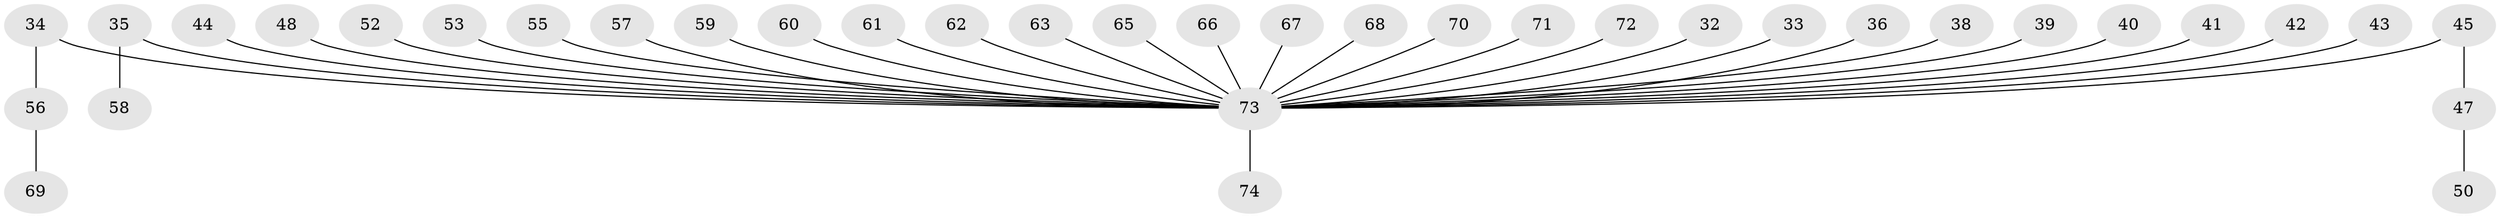 // original degree distribution, {8: 0.013513513513513514, 6: 0.013513513513513514, 5: 0.013513513513513514, 4: 0.12162162162162163, 3: 0.0945945945945946, 1: 0.5405405405405406, 2: 0.20270270270270271}
// Generated by graph-tools (version 1.1) at 2025/52/03/09/25 04:52:30]
// undirected, 37 vertices, 36 edges
graph export_dot {
graph [start="1"]
  node [color=gray90,style=filled];
  32;
  33;
  34;
  35;
  36;
  38;
  39;
  40;
  41;
  42;
  43;
  44;
  45;
  47;
  48;
  50;
  52;
  53;
  55;
  56;
  57;
  58;
  59;
  60;
  61;
  62;
  63;
  65;
  66;
  67;
  68;
  69;
  70;
  71;
  72;
  73 [super="+3+9+26+4+46+8+10+11+12+22+51+15+20+49+54+64+37+23+27+28+29"];
  74;
  32 -- 73;
  33 -- 73;
  34 -- 56;
  34 -- 73;
  35 -- 58;
  35 -- 73;
  36 -- 73;
  38 -- 73;
  39 -- 73;
  40 -- 73;
  41 -- 73;
  42 -- 73;
  43 -- 73;
  44 -- 73;
  45 -- 47;
  45 -- 73;
  47 -- 50;
  48 -- 73;
  52 -- 73;
  53 -- 73;
  55 -- 73;
  56 -- 69;
  57 -- 73;
  59 -- 73;
  60 -- 73;
  61 -- 73;
  62 -- 73;
  63 -- 73;
  65 -- 73;
  66 -- 73;
  67 -- 73;
  68 -- 73;
  70 -- 73;
  71 -- 73;
  72 -- 73;
  73 -- 74;
}

